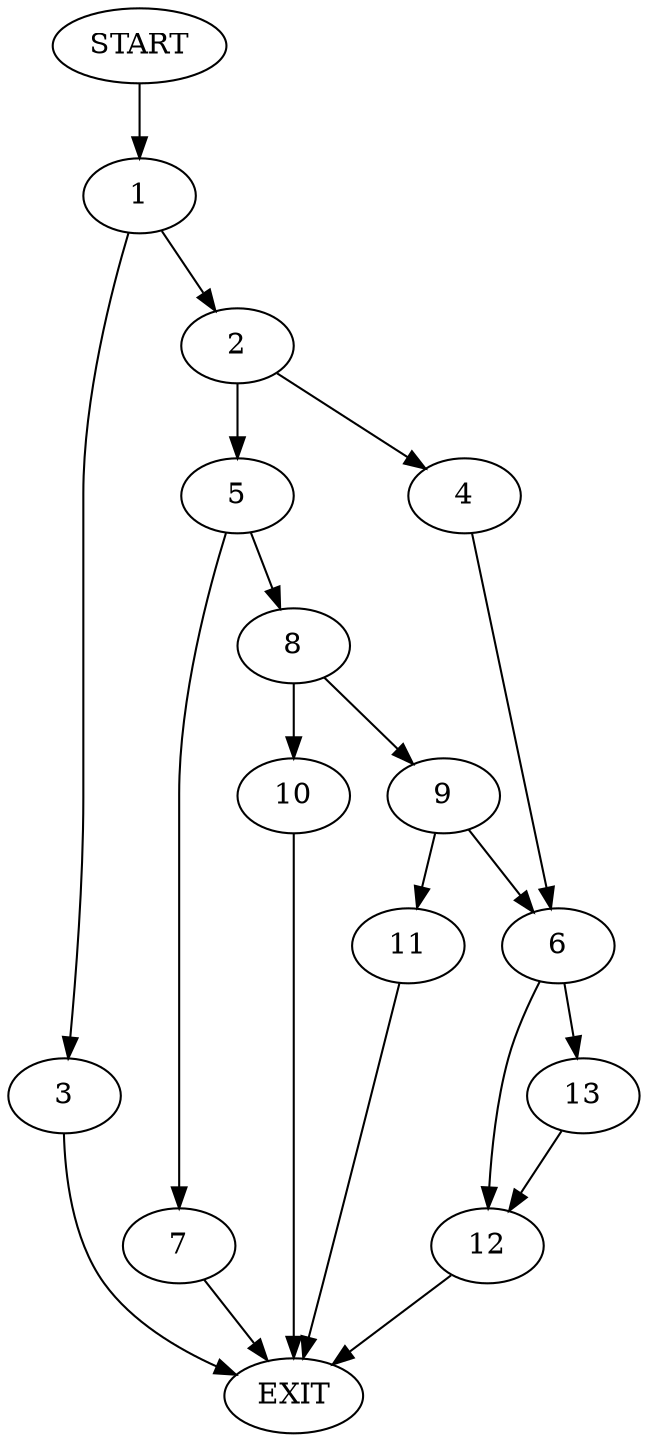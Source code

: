 digraph {
0 [label="START"]
14 [label="EXIT"]
0 -> 1
1 -> 2
1 -> 3
2 -> 4
2 -> 5
3 -> 14
4 -> 6
5 -> 7
5 -> 8
7 -> 14
8 -> 9
8 -> 10
9 -> 6
9 -> 11
10 -> 14
6 -> 12
6 -> 13
11 -> 14
13 -> 12
12 -> 14
}
